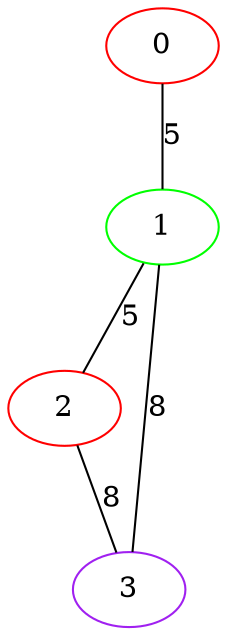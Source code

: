 graph "" {
0 [color=red, weight=1];
1 [color=green, weight=2];
2 [color=red, weight=1];
3 [color=purple, weight=4];
0 -- 1  [key=0, label=5];
1 -- 2  [key=0, label=5];
1 -- 3  [key=0, label=8];
2 -- 3  [key=0, label=8];
}
